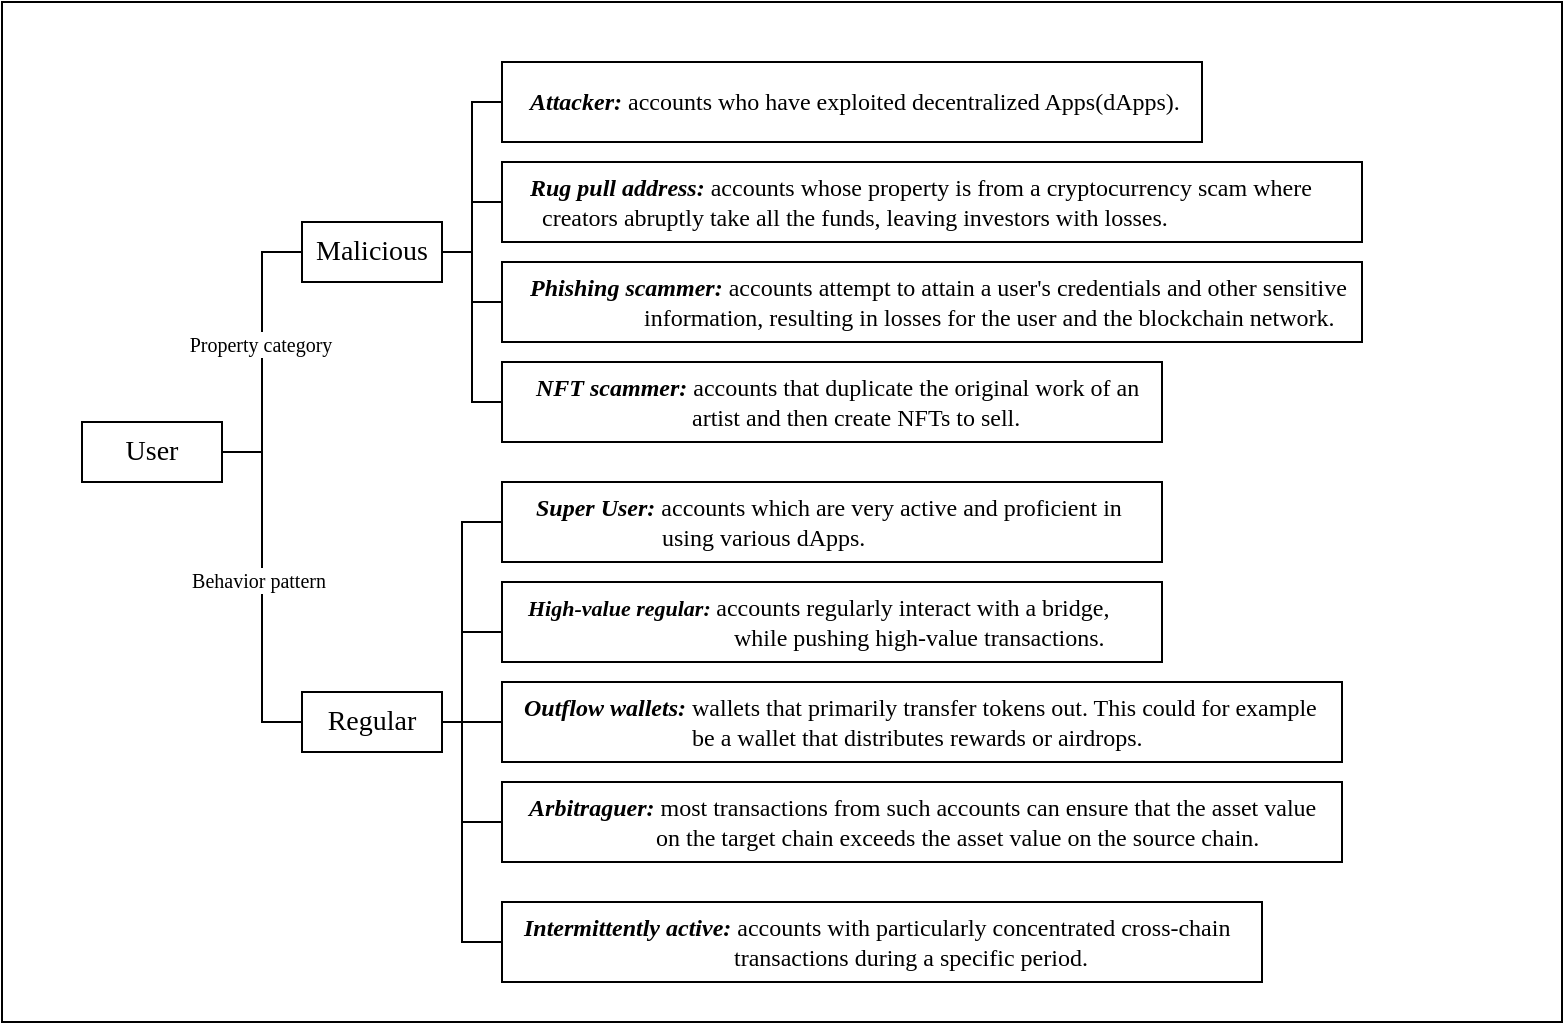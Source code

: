 <mxfile version="21.3.3" type="github">
  <diagram name="第 1 页" id="JTo1gsHqorB5zqPtdmjg">
    <mxGraphModel dx="1166" dy="630" grid="1" gridSize="10" guides="1" tooltips="1" connect="1" arrows="1" fold="1" page="1" pageScale="1" pageWidth="827" pageHeight="1169" math="0" shadow="0">
      <root>
        <mxCell id="0" />
        <mxCell id="1" parent="0" />
        <mxCell id="1shyTqHUSIgo4EUBozCU-1" value="" style="rounded=0;whiteSpace=wrap;html=1;" vertex="1" parent="1">
          <mxGeometry x="120" y="30" width="780" height="510" as="geometry" />
        </mxCell>
        <mxCell id="1shyTqHUSIgo4EUBozCU-2" value="&lt;font face=&quot;Times New Roman&quot; style=&quot;font-size: 14px;&quot;&gt;User&lt;/font&gt;" style="rounded=0;whiteSpace=wrap;html=1;" vertex="1" parent="1">
          <mxGeometry x="160" y="240" width="70" height="30" as="geometry" />
        </mxCell>
        <mxCell id="1shyTqHUSIgo4EUBozCU-3" value="&lt;font face=&quot;Times New Roman&quot; style=&quot;font-size: 14px;&quot;&gt;Malicious&lt;/font&gt;" style="rounded=0;whiteSpace=wrap;html=1;" vertex="1" parent="1">
          <mxGeometry x="270" y="140" width="70" height="30" as="geometry" />
        </mxCell>
        <mxCell id="1shyTqHUSIgo4EUBozCU-4" value="&lt;font face=&quot;Times New Roman&quot; style=&quot;font-size: 14px;&quot;&gt;Regular&lt;/font&gt;" style="rounded=0;whiteSpace=wrap;html=1;" vertex="1" parent="1">
          <mxGeometry x="270" y="375" width="70" height="30" as="geometry" />
        </mxCell>
        <mxCell id="1shyTqHUSIgo4EUBozCU-5" value="&lt;font face=&quot;Times New Roman&quot; style=&quot;font-size: 12px;&quot;&gt;&amp;nbsp; &amp;nbsp;&amp;nbsp;&lt;b&gt;&lt;i&gt;Attacker:&lt;/i&gt;&lt;/b&gt;&amp;nbsp;&lt;/font&gt;&lt;font face=&quot;Times New Roman&quot;&gt;accounts who have exploited decentralized Apps(dApps).&lt;/font&gt;" style="rounded=0;whiteSpace=wrap;html=1;align=left;" vertex="1" parent="1">
          <mxGeometry x="370" y="60" width="350" height="40" as="geometry" />
        </mxCell>
        <mxCell id="1shyTqHUSIgo4EUBozCU-6" value="&lt;font face=&quot;Times New Roman&quot;&gt;&amp;nbsp; &amp;nbsp; &lt;b&gt;&lt;i&gt;Rug pull address:&lt;/i&gt;&lt;/b&gt;&amp;nbsp;accounts whose property is from a cryptocurrency scam where &lt;br&gt;&lt;span style=&quot;white-space: pre;&quot;&gt;	&lt;/span&gt;&lt;span style=&quot;white-space: pre;&quot;&gt;	&lt;/span&gt;&lt;span style=&quot;white-space: pre;&quot;&gt;	&lt;/span&gt;&lt;span style=&quot;white-space: pre;&quot;&gt;	&lt;/span&gt;&amp;nbsp; creators abruptly take all the funds, leaving investors with losses.&lt;/font&gt;" style="rounded=0;whiteSpace=wrap;html=1;align=left;" vertex="1" parent="1">
          <mxGeometry x="370" y="110" width="430" height="40" as="geometry" />
        </mxCell>
        <mxCell id="1shyTqHUSIgo4EUBozCU-10" value="" style="endArrow=none;html=1;rounded=0;exitX=1;exitY=0.5;exitDx=0;exitDy=0;entryX=0;entryY=0.5;entryDx=0;entryDy=0;edgeStyle=orthogonalEdgeStyle;" edge="1" parent="1" source="1shyTqHUSIgo4EUBozCU-3" target="1shyTqHUSIgo4EUBozCU-5">
          <mxGeometry width="50" height="50" relative="1" as="geometry">
            <mxPoint x="340" y="105" as="sourcePoint" />
            <mxPoint x="490" y="200" as="targetPoint" />
          </mxGeometry>
        </mxCell>
        <mxCell id="1shyTqHUSIgo4EUBozCU-11" value="" style="endArrow=none;html=1;rounded=0;exitX=1;exitY=0.5;exitDx=0;exitDy=0;entryX=0;entryY=0.5;entryDx=0;entryDy=0;edgeStyle=orthogonalEdgeStyle;" edge="1" parent="1" source="1shyTqHUSIgo4EUBozCU-3" target="1shyTqHUSIgo4EUBozCU-6">
          <mxGeometry width="50" height="50" relative="1" as="geometry">
            <mxPoint x="340" y="105" as="sourcePoint" />
            <mxPoint x="490" y="200" as="targetPoint" />
          </mxGeometry>
        </mxCell>
        <mxCell id="1shyTqHUSIgo4EUBozCU-12" value="&lt;font face=&quot;Times New Roman&quot; style=&quot;font-size: 12px;&quot;&gt;&lt;i&gt;&lt;b&gt;&amp;nbsp; &amp;nbsp; &amp;nbsp;Super User:&lt;/b&gt;&amp;nbsp;&lt;/i&gt;&lt;/font&gt;&lt;font face=&quot;Times New Roman&quot;&gt;accounts which are very active and proficient in &lt;br&gt;&amp;nbsp; &amp;nbsp; &amp;nbsp; &amp;nbsp; &amp;nbsp; &amp;nbsp; &amp;nbsp; &amp;nbsp; &amp;nbsp; &amp;nbsp; &amp;nbsp; &amp;nbsp; &amp;nbsp; using various dApps.&lt;/font&gt;" style="rounded=0;whiteSpace=wrap;html=1;align=left;" vertex="1" parent="1">
          <mxGeometry x="370" y="270" width="330" height="40" as="geometry" />
        </mxCell>
        <mxCell id="1shyTqHUSIgo4EUBozCU-13" value="&lt;font face=&quot;Times New Roman&quot; style=&quot;font-size: 11px;&quot;&gt;&lt;b&gt;&lt;i&gt;&amp;nbsp; &amp;nbsp; High-value regular:&amp;nbsp;&lt;/i&gt;&lt;/b&gt;&lt;/font&gt;&lt;font face=&quot;Times New Roman&quot;&gt;accounts regularly interact with a bridge, &lt;br&gt;&amp;nbsp; &amp;nbsp; &amp;nbsp; &amp;nbsp; &amp;nbsp; &amp;nbsp; &amp;nbsp; &amp;nbsp; &amp;nbsp; &amp;nbsp; &amp;nbsp; &amp;nbsp; &amp;nbsp; &amp;nbsp; &amp;nbsp; &amp;nbsp; &amp;nbsp; &amp;nbsp; &amp;nbsp; while pushing high-value transactions.&lt;/font&gt;" style="rounded=0;whiteSpace=wrap;html=1;align=left;" vertex="1" parent="1">
          <mxGeometry x="370" y="320" width="330" height="40" as="geometry" />
        </mxCell>
        <mxCell id="1shyTqHUSIgo4EUBozCU-14" value="" style="endArrow=none;html=1;rounded=0;entryX=0;entryY=0.5;entryDx=0;entryDy=0;edgeStyle=orthogonalEdgeStyle;exitX=1;exitY=0.5;exitDx=0;exitDy=0;" edge="1" parent="1" target="1shyTqHUSIgo4EUBozCU-12" source="1shyTqHUSIgo4EUBozCU-4">
          <mxGeometry width="50" height="50" relative="1" as="geometry">
            <mxPoint x="340" y="315" as="sourcePoint" />
            <mxPoint x="490" y="410" as="targetPoint" />
            <Array as="points">
              <mxPoint x="350" y="390" />
              <mxPoint x="350" y="290" />
            </Array>
          </mxGeometry>
        </mxCell>
        <mxCell id="1shyTqHUSIgo4EUBozCU-15" value="" style="endArrow=none;html=1;rounded=0;exitX=1;exitY=0.5;exitDx=0;exitDy=0;entryX=0;entryY=0.5;entryDx=0;entryDy=0;edgeStyle=orthogonalEdgeStyle;" edge="1" parent="1" target="1shyTqHUSIgo4EUBozCU-13" source="1shyTqHUSIgo4EUBozCU-4">
          <mxGeometry width="50" height="50" relative="1" as="geometry">
            <mxPoint x="340" y="315" as="sourcePoint" />
            <mxPoint x="490" y="410" as="targetPoint" />
            <Array as="points">
              <mxPoint x="350" y="390" />
              <mxPoint x="350" y="345" />
              <mxPoint x="370" y="345" />
            </Array>
          </mxGeometry>
        </mxCell>
        <mxCell id="1shyTqHUSIgo4EUBozCU-16" value="" style="endArrow=none;html=1;rounded=0;exitX=1;exitY=0.5;exitDx=0;exitDy=0;entryX=0;entryY=0.5;entryDx=0;entryDy=0;edgeStyle=orthogonalEdgeStyle;" edge="1" parent="1" source="1shyTqHUSIgo4EUBozCU-2" target="1shyTqHUSIgo4EUBozCU-3">
          <mxGeometry width="50" height="50" relative="1" as="geometry">
            <mxPoint x="410" y="290" as="sourcePoint" />
            <mxPoint x="460" y="240" as="targetPoint" />
          </mxGeometry>
        </mxCell>
        <mxCell id="1shyTqHUSIgo4EUBozCU-18" value="&lt;font face=&quot;Times New Roman&quot; style=&quot;font-size: 10px;&quot;&gt;Property category&lt;/font&gt;" style="edgeLabel;html=1;align=center;verticalAlign=middle;resizable=0;points=[];" vertex="1" connectable="0" parent="1shyTqHUSIgo4EUBozCU-16">
          <mxGeometry x="0.062" y="1" relative="1" as="geometry">
            <mxPoint as="offset" />
          </mxGeometry>
        </mxCell>
        <mxCell id="1shyTqHUSIgo4EUBozCU-17" value="" style="endArrow=none;html=1;rounded=0;exitX=1;exitY=0.5;exitDx=0;exitDy=0;entryX=0;entryY=0.5;entryDx=0;entryDy=0;edgeStyle=orthogonalEdgeStyle;" edge="1" parent="1" source="1shyTqHUSIgo4EUBozCU-2" target="1shyTqHUSIgo4EUBozCU-4">
          <mxGeometry width="50" height="50" relative="1" as="geometry">
            <mxPoint x="240" y="245" as="sourcePoint" />
            <mxPoint x="280" y="155" as="targetPoint" />
            <Array as="points">
              <mxPoint x="250" y="255" />
              <mxPoint x="250" y="390" />
            </Array>
          </mxGeometry>
        </mxCell>
        <mxCell id="1shyTqHUSIgo4EUBozCU-19" value="&lt;font style=&quot;font-size: 10px;&quot; face=&quot;Times New Roman&quot;&gt;Behavior pattern&lt;/font&gt;" style="edgeLabel;html=1;align=center;verticalAlign=middle;resizable=0;points=[];" vertex="1" connectable="0" parent="1shyTqHUSIgo4EUBozCU-17">
          <mxGeometry x="-0.045" y="-2" relative="1" as="geometry">
            <mxPoint as="offset" />
          </mxGeometry>
        </mxCell>
        <mxCell id="1shyTqHUSIgo4EUBozCU-20" value="&lt;font style=&quot;font-size: 12px;&quot; face=&quot;Times New Roman&quot;&gt;&lt;b&gt;&lt;i&gt;&amp;nbsp; &amp;nbsp;Outflow wallets:&amp;nbsp;&lt;/i&gt;&lt;/b&gt;&lt;/font&gt;&lt;font face=&quot;Times New Roman&quot;&gt;wallets that primarily transfer tokens out. This could for example&lt;br&gt;&amp;nbsp; &amp;nbsp; &amp;nbsp; &amp;nbsp; &amp;nbsp; &amp;nbsp; &amp;nbsp; &amp;nbsp; &amp;nbsp; &amp;nbsp; &amp;nbsp; &amp;nbsp; &amp;nbsp; &amp;nbsp; &amp;nbsp; &amp;nbsp;be a wallet that distributes rewards or airdrops.&lt;/font&gt;" style="rounded=0;whiteSpace=wrap;html=1;align=left;" vertex="1" parent="1">
          <mxGeometry x="370" y="370" width="420" height="40" as="geometry" />
        </mxCell>
        <mxCell id="1shyTqHUSIgo4EUBozCU-21" value="&lt;font style=&quot;font-size: 12px;&quot; face=&quot;Times New Roman&quot;&gt;&lt;b&gt;&lt;i&gt;&amp;nbsp; &amp;nbsp; Arbitraguer:&amp;nbsp;&lt;/i&gt;&lt;/b&gt;&lt;/font&gt;&lt;font face=&quot;Times New Roman&quot;&gt;most transactions from such accounts can ensure that the asset value &lt;br&gt;&amp;nbsp; &amp;nbsp; &amp;nbsp; &amp;nbsp; &amp;nbsp; &amp;nbsp; &amp;nbsp; &amp;nbsp; &amp;nbsp; &amp;nbsp; &amp;nbsp; &amp;nbsp; &amp;nbsp;on the target chain exceeds the asset value on the source chain.&lt;/font&gt;" style="rounded=0;whiteSpace=wrap;html=1;align=left;" vertex="1" parent="1">
          <mxGeometry x="370" y="420" width="420" height="40" as="geometry" />
        </mxCell>
        <mxCell id="1shyTqHUSIgo4EUBozCU-22" value="&lt;font face=&quot;Times New Roman&quot;&gt;&amp;nbsp; &amp;nbsp;&lt;b&gt;&lt;i&gt;Intermittently active:&lt;/i&gt;&lt;/b&gt;&amp;nbsp;accounts with particularly concentrated cross-chain&lt;br&gt;&amp;nbsp; &amp;nbsp; &amp;nbsp; &amp;nbsp; &amp;nbsp; &amp;nbsp; &amp;nbsp; &amp;nbsp; &amp;nbsp; &amp;nbsp; &amp;nbsp; &amp;nbsp; &amp;nbsp; &amp;nbsp; &amp;nbsp; &amp;nbsp; &amp;nbsp; &amp;nbsp; &amp;nbsp; transactions during a specific period.&lt;/font&gt;" style="rounded=0;whiteSpace=wrap;html=1;align=left;" vertex="1" parent="1">
          <mxGeometry x="370" y="480" width="380" height="40" as="geometry" />
        </mxCell>
        <mxCell id="1shyTqHUSIgo4EUBozCU-23" value="" style="endArrow=none;html=1;rounded=0;exitX=1;exitY=0.5;exitDx=0;exitDy=0;entryX=0;entryY=0.5;entryDx=0;entryDy=0;edgeStyle=orthogonalEdgeStyle;" edge="1" parent="1" source="1shyTqHUSIgo4EUBozCU-4" target="1shyTqHUSIgo4EUBozCU-21">
          <mxGeometry width="50" height="50" relative="1" as="geometry">
            <mxPoint x="340" y="400" as="sourcePoint" />
            <mxPoint x="380" y="350" as="targetPoint" />
            <Array as="points">
              <mxPoint x="350" y="390" />
              <mxPoint x="350" y="440" />
            </Array>
          </mxGeometry>
        </mxCell>
        <mxCell id="1shyTqHUSIgo4EUBozCU-24" value="" style="endArrow=none;html=1;rounded=0;exitX=1;exitY=0.5;exitDx=0;exitDy=0;entryX=0;entryY=0.5;entryDx=0;entryDy=0;edgeStyle=orthogonalEdgeStyle;" edge="1" parent="1" source="1shyTqHUSIgo4EUBozCU-4" target="1shyTqHUSIgo4EUBozCU-22">
          <mxGeometry width="50" height="50" relative="1" as="geometry">
            <mxPoint x="340" y="400" as="sourcePoint" />
            <mxPoint x="380" y="450" as="targetPoint" />
            <Array as="points">
              <mxPoint x="350" y="390" />
              <mxPoint x="350" y="500" />
            </Array>
          </mxGeometry>
        </mxCell>
        <mxCell id="1shyTqHUSIgo4EUBozCU-25" value="" style="endArrow=none;html=1;rounded=0;exitX=1;exitY=0.5;exitDx=0;exitDy=0;entryX=0;entryY=0.5;entryDx=0;entryDy=0;" edge="1" parent="1" source="1shyTqHUSIgo4EUBozCU-4" target="1shyTqHUSIgo4EUBozCU-20">
          <mxGeometry width="50" height="50" relative="1" as="geometry">
            <mxPoint x="380" y="330" as="sourcePoint" />
            <mxPoint x="430" y="280" as="targetPoint" />
          </mxGeometry>
        </mxCell>
        <mxCell id="1shyTqHUSIgo4EUBozCU-26" value="&lt;font face=&quot;Times New Roman&quot; style=&quot;font-size: 12px;&quot;&gt;&amp;nbsp; &amp;nbsp;&amp;nbsp;&lt;b&gt;&lt;i&gt;Phishing scammer:&lt;/i&gt;&lt;/b&gt;&amp;nbsp;&lt;/font&gt;&lt;font face=&quot;Times New Roman&quot;&gt;accounts attempt to attain a user&#39;s credentials and other sensitive &lt;br&gt;&amp;nbsp; &amp;nbsp; &amp;nbsp; &amp;nbsp; &amp;nbsp; &amp;nbsp; &amp;nbsp; &amp;nbsp; &amp;nbsp; &amp;nbsp; &amp;nbsp; &amp;nbsp;information, resulting in losses for the user and the blockchain network.&lt;/font&gt;" style="rounded=0;whiteSpace=wrap;html=1;align=left;" vertex="1" parent="1">
          <mxGeometry x="370" y="160" width="430" height="40" as="geometry" />
        </mxCell>
        <mxCell id="1shyTqHUSIgo4EUBozCU-27" value="&lt;font face=&quot;Times New Roman&quot; style=&quot;font-size: 12px;&quot;&gt;&lt;i&gt;&lt;b&gt;&amp;nbsp; &amp;nbsp; &amp;nbsp;NFT scammer:&lt;/b&gt;&amp;nbsp;&lt;/i&gt;&lt;/font&gt;&lt;font face=&quot;Times New Roman&quot;&gt;accounts that duplicate the original work of an &lt;br&gt;&amp;nbsp; &amp;nbsp; &amp;nbsp; &amp;nbsp; &amp;nbsp; &amp;nbsp; &amp;nbsp; &amp;nbsp; &amp;nbsp; &amp;nbsp; &amp;nbsp; &amp;nbsp; &amp;nbsp; &amp;nbsp; &amp;nbsp; &amp;nbsp;artist and then create NFTs to sell.&lt;/font&gt;" style="rounded=0;whiteSpace=wrap;html=1;align=left;" vertex="1" parent="1">
          <mxGeometry x="370" y="210" width="330" height="40" as="geometry" />
        </mxCell>
        <mxCell id="1shyTqHUSIgo4EUBozCU-28" value="" style="endArrow=none;html=1;rounded=0;exitX=1;exitY=0.5;exitDx=0;exitDy=0;entryX=0;entryY=0.5;entryDx=0;entryDy=0;edgeStyle=orthogonalEdgeStyle;" edge="1" parent="1" source="1shyTqHUSIgo4EUBozCU-3" target="1shyTqHUSIgo4EUBozCU-26">
          <mxGeometry width="50" height="50" relative="1" as="geometry">
            <mxPoint x="360" y="340" as="sourcePoint" />
            <mxPoint x="410" y="290" as="targetPoint" />
          </mxGeometry>
        </mxCell>
        <mxCell id="1shyTqHUSIgo4EUBozCU-29" value="" style="endArrow=none;html=1;rounded=0;exitX=1;exitY=0.5;exitDx=0;exitDy=0;entryX=0;entryY=0.5;entryDx=0;entryDy=0;edgeStyle=orthogonalEdgeStyle;" edge="1" parent="1" source="1shyTqHUSIgo4EUBozCU-3" target="1shyTqHUSIgo4EUBozCU-27">
          <mxGeometry width="50" height="50" relative="1" as="geometry">
            <mxPoint x="350" y="165" as="sourcePoint" />
            <mxPoint x="380" y="190" as="targetPoint" />
            <Array as="points">
              <mxPoint x="355" y="155" />
              <mxPoint x="355" y="230" />
            </Array>
          </mxGeometry>
        </mxCell>
      </root>
    </mxGraphModel>
  </diagram>
</mxfile>
